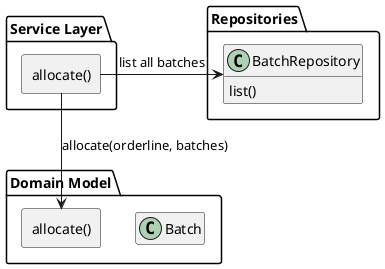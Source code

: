 @startuml ../images/before_aggregate

hide members
allowmixing

package "Service Layer" as ServiceLayer {
    rectangle "allocate()" as service_allocate
}

show members
hide class fields

package Repositories {
    class BatchRepository {
        list()
    }
}

package "Domain Model" as DomainModel {
    rectangle "allocate()" as domain_allocate

    class Batch
    
    domain_allocate -[hidden]> Batch
}

hide Batch members

service_allocate -> BatchRepository: list all batches
service_allocate --> domain_allocate: allocate(orderline, batches)

@enduml